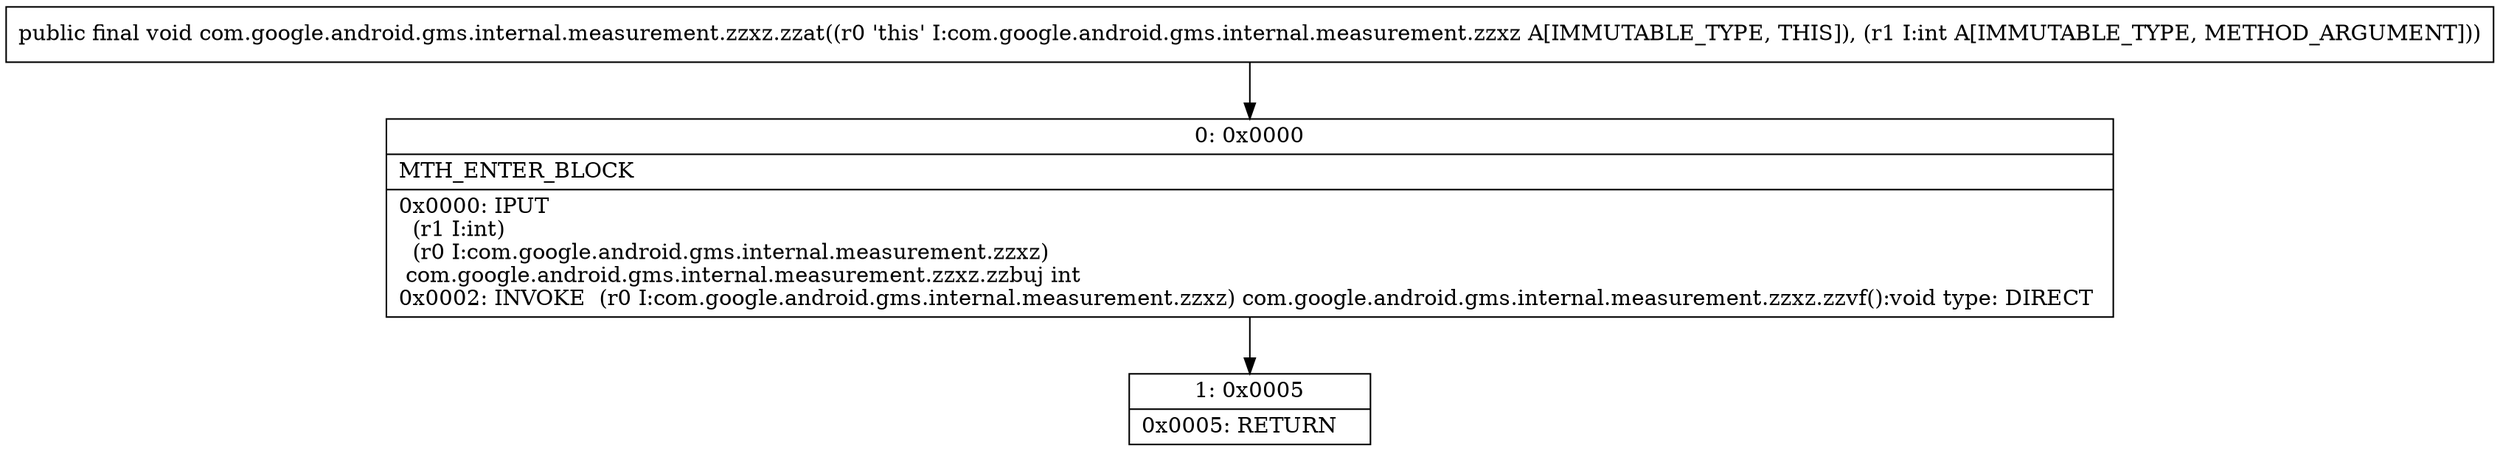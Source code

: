 digraph "CFG forcom.google.android.gms.internal.measurement.zzxz.zzat(I)V" {
Node_0 [shape=record,label="{0\:\ 0x0000|MTH_ENTER_BLOCK\l|0x0000: IPUT  \l  (r1 I:int)\l  (r0 I:com.google.android.gms.internal.measurement.zzxz)\l com.google.android.gms.internal.measurement.zzxz.zzbuj int \l0x0002: INVOKE  (r0 I:com.google.android.gms.internal.measurement.zzxz) com.google.android.gms.internal.measurement.zzxz.zzvf():void type: DIRECT \l}"];
Node_1 [shape=record,label="{1\:\ 0x0005|0x0005: RETURN   \l}"];
MethodNode[shape=record,label="{public final void com.google.android.gms.internal.measurement.zzxz.zzat((r0 'this' I:com.google.android.gms.internal.measurement.zzxz A[IMMUTABLE_TYPE, THIS]), (r1 I:int A[IMMUTABLE_TYPE, METHOD_ARGUMENT])) }"];
MethodNode -> Node_0;
Node_0 -> Node_1;
}

